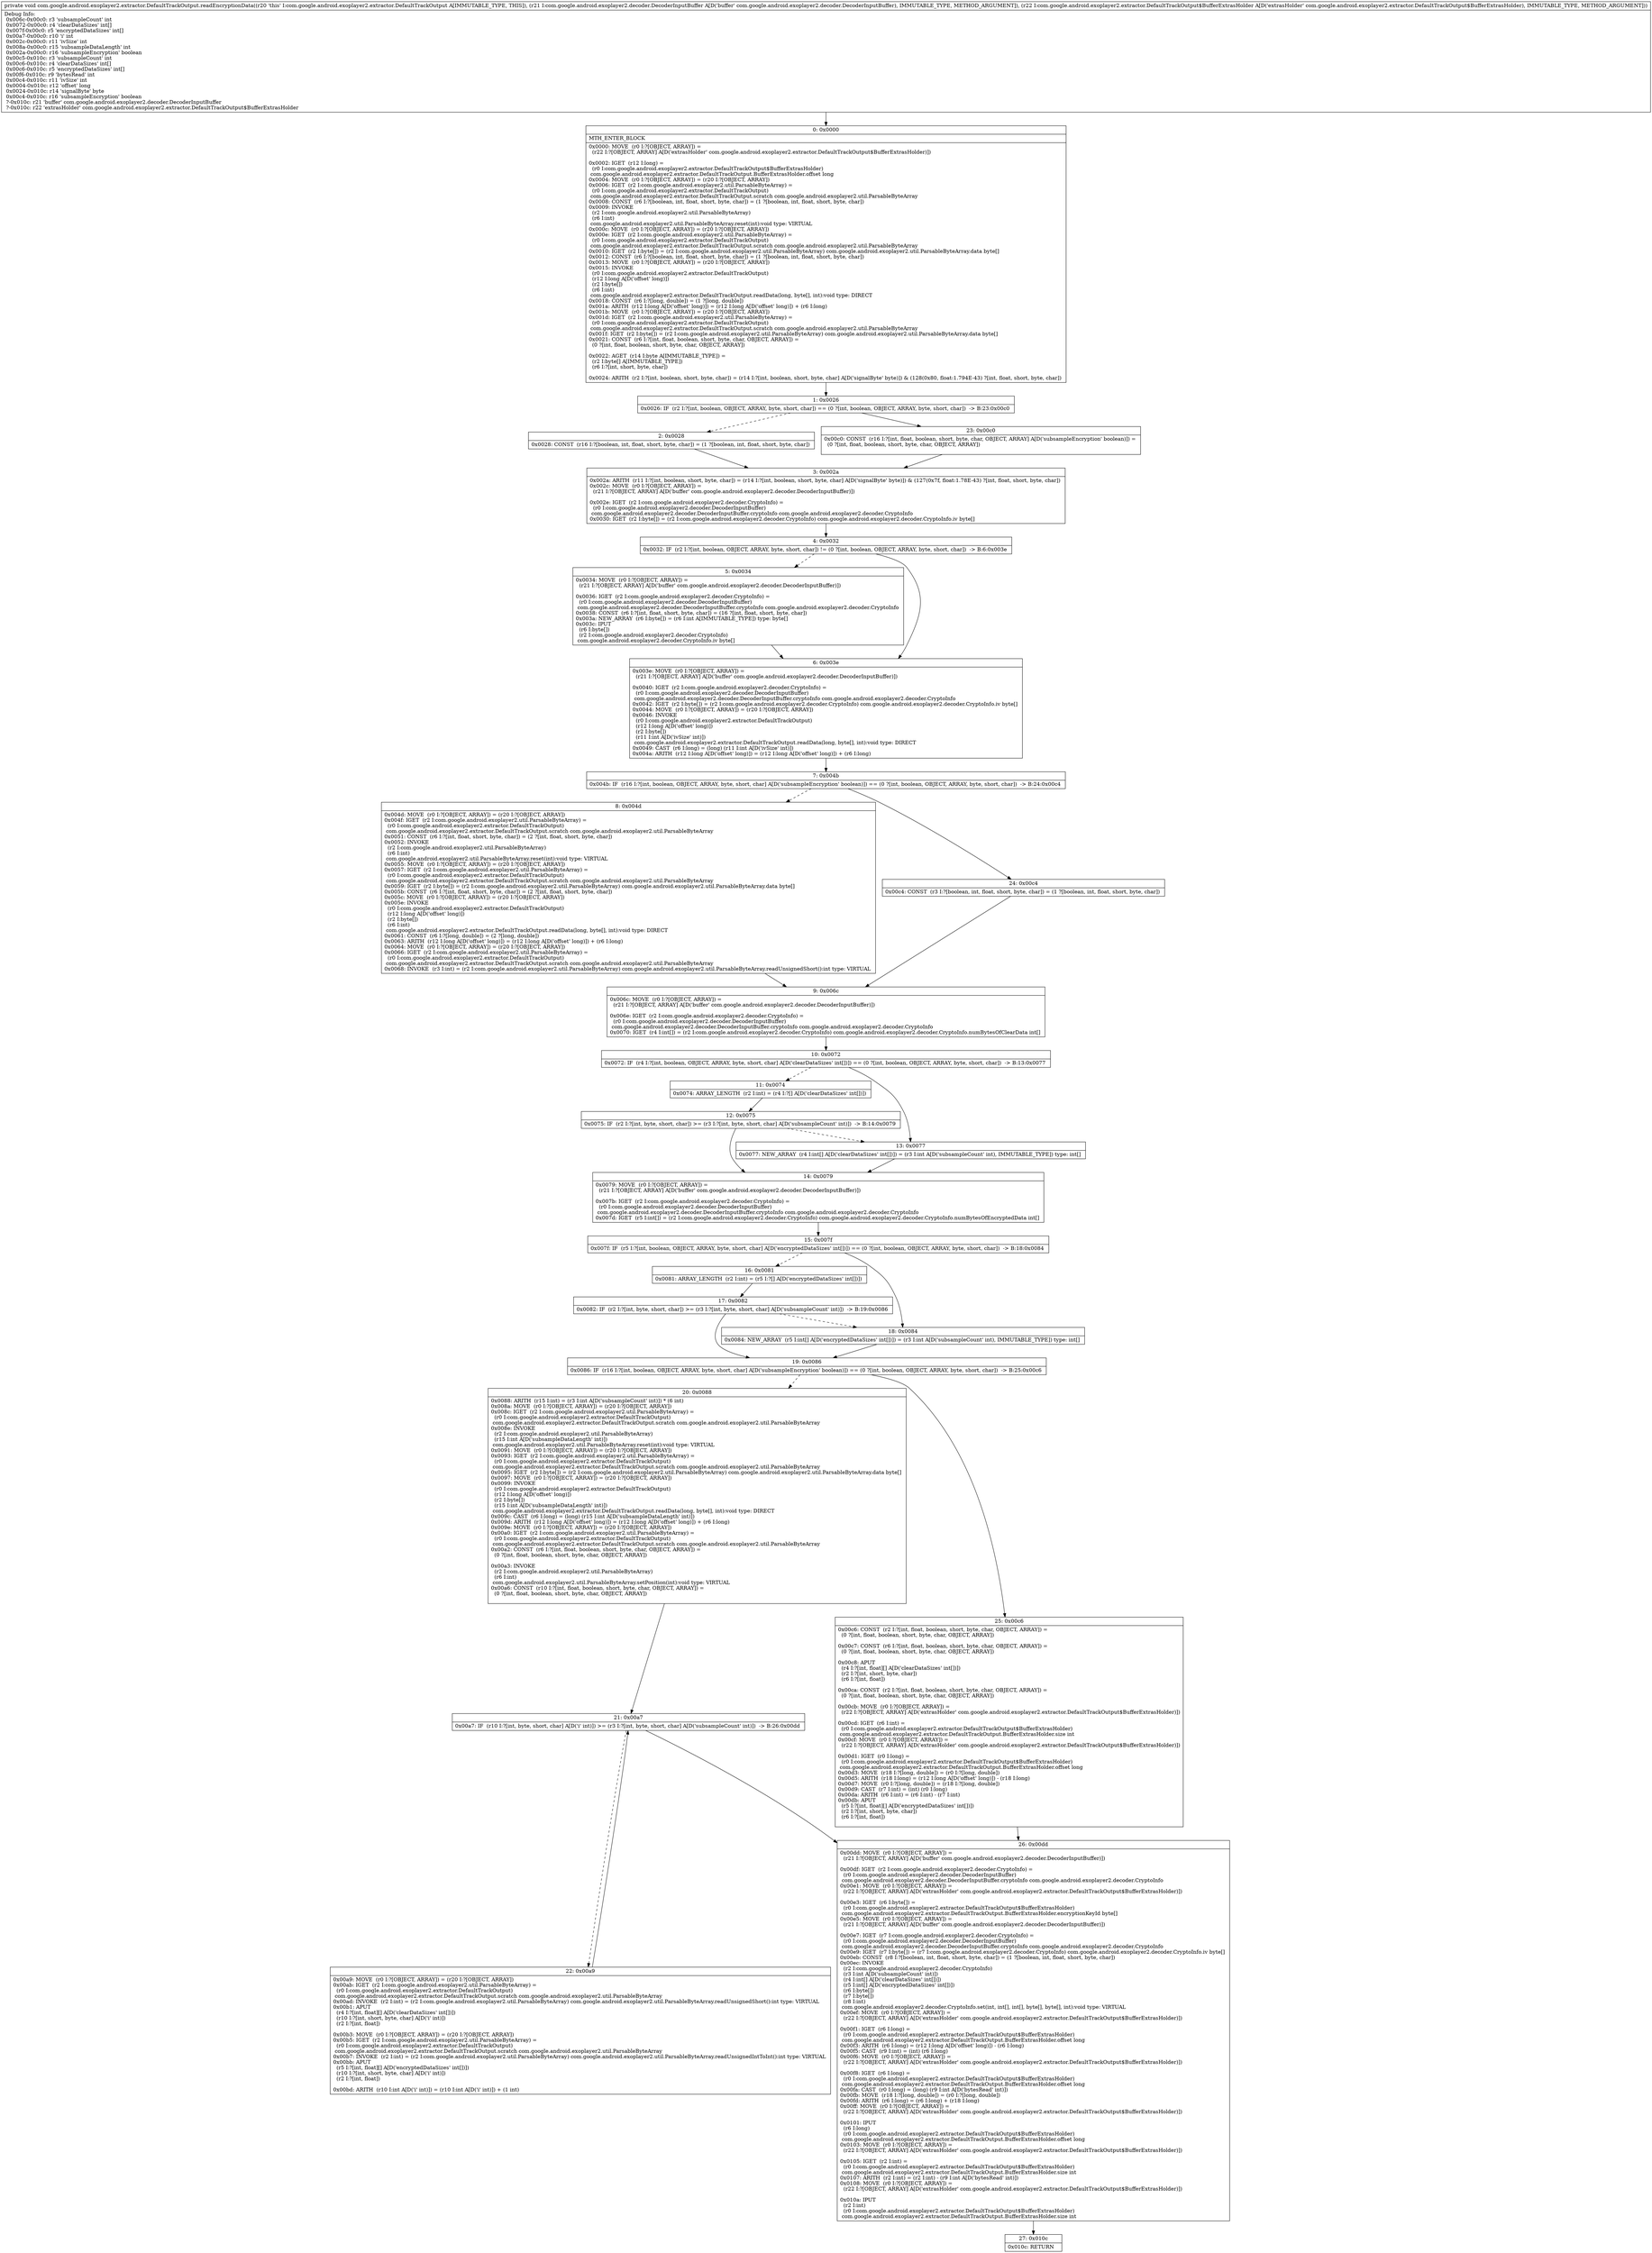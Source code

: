 digraph "CFG forcom.google.android.exoplayer2.extractor.DefaultTrackOutput.readEncryptionData(Lcom\/google\/android\/exoplayer2\/decoder\/DecoderInputBuffer;Lcom\/google\/android\/exoplayer2\/extractor\/DefaultTrackOutput$BufferExtrasHolder;)V" {
Node_0 [shape=record,label="{0\:\ 0x0000|MTH_ENTER_BLOCK\l|0x0000: MOVE  (r0 I:?[OBJECT, ARRAY]) = \l  (r22 I:?[OBJECT, ARRAY] A[D('extrasHolder' com.google.android.exoplayer2.extractor.DefaultTrackOutput$BufferExtrasHolder)])\l \l0x0002: IGET  (r12 I:long) = \l  (r0 I:com.google.android.exoplayer2.extractor.DefaultTrackOutput$BufferExtrasHolder)\l com.google.android.exoplayer2.extractor.DefaultTrackOutput.BufferExtrasHolder.offset long \l0x0004: MOVE  (r0 I:?[OBJECT, ARRAY]) = (r20 I:?[OBJECT, ARRAY]) \l0x0006: IGET  (r2 I:com.google.android.exoplayer2.util.ParsableByteArray) = \l  (r0 I:com.google.android.exoplayer2.extractor.DefaultTrackOutput)\l com.google.android.exoplayer2.extractor.DefaultTrackOutput.scratch com.google.android.exoplayer2.util.ParsableByteArray \l0x0008: CONST  (r6 I:?[boolean, int, float, short, byte, char]) = (1 ?[boolean, int, float, short, byte, char]) \l0x0009: INVOKE  \l  (r2 I:com.google.android.exoplayer2.util.ParsableByteArray)\l  (r6 I:int)\l com.google.android.exoplayer2.util.ParsableByteArray.reset(int):void type: VIRTUAL \l0x000c: MOVE  (r0 I:?[OBJECT, ARRAY]) = (r20 I:?[OBJECT, ARRAY]) \l0x000e: IGET  (r2 I:com.google.android.exoplayer2.util.ParsableByteArray) = \l  (r0 I:com.google.android.exoplayer2.extractor.DefaultTrackOutput)\l com.google.android.exoplayer2.extractor.DefaultTrackOutput.scratch com.google.android.exoplayer2.util.ParsableByteArray \l0x0010: IGET  (r2 I:byte[]) = (r2 I:com.google.android.exoplayer2.util.ParsableByteArray) com.google.android.exoplayer2.util.ParsableByteArray.data byte[] \l0x0012: CONST  (r6 I:?[boolean, int, float, short, byte, char]) = (1 ?[boolean, int, float, short, byte, char]) \l0x0013: MOVE  (r0 I:?[OBJECT, ARRAY]) = (r20 I:?[OBJECT, ARRAY]) \l0x0015: INVOKE  \l  (r0 I:com.google.android.exoplayer2.extractor.DefaultTrackOutput)\l  (r12 I:long A[D('offset' long)])\l  (r2 I:byte[])\l  (r6 I:int)\l com.google.android.exoplayer2.extractor.DefaultTrackOutput.readData(long, byte[], int):void type: DIRECT \l0x0018: CONST  (r6 I:?[long, double]) = (1 ?[long, double]) \l0x001a: ARITH  (r12 I:long A[D('offset' long)]) = (r12 I:long A[D('offset' long)]) + (r6 I:long) \l0x001b: MOVE  (r0 I:?[OBJECT, ARRAY]) = (r20 I:?[OBJECT, ARRAY]) \l0x001d: IGET  (r2 I:com.google.android.exoplayer2.util.ParsableByteArray) = \l  (r0 I:com.google.android.exoplayer2.extractor.DefaultTrackOutput)\l com.google.android.exoplayer2.extractor.DefaultTrackOutput.scratch com.google.android.exoplayer2.util.ParsableByteArray \l0x001f: IGET  (r2 I:byte[]) = (r2 I:com.google.android.exoplayer2.util.ParsableByteArray) com.google.android.exoplayer2.util.ParsableByteArray.data byte[] \l0x0021: CONST  (r6 I:?[int, float, boolean, short, byte, char, OBJECT, ARRAY]) = \l  (0 ?[int, float, boolean, short, byte, char, OBJECT, ARRAY])\l \l0x0022: AGET  (r14 I:byte A[IMMUTABLE_TYPE]) = \l  (r2 I:byte[] A[IMMUTABLE_TYPE])\l  (r6 I:?[int, short, byte, char])\l \l0x0024: ARITH  (r2 I:?[int, boolean, short, byte, char]) = (r14 I:?[int, boolean, short, byte, char] A[D('signalByte' byte)]) & (128(0x80, float:1.794E\-43) ?[int, float, short, byte, char]) \l}"];
Node_1 [shape=record,label="{1\:\ 0x0026|0x0026: IF  (r2 I:?[int, boolean, OBJECT, ARRAY, byte, short, char]) == (0 ?[int, boolean, OBJECT, ARRAY, byte, short, char])  \-\> B:23:0x00c0 \l}"];
Node_2 [shape=record,label="{2\:\ 0x0028|0x0028: CONST  (r16 I:?[boolean, int, float, short, byte, char]) = (1 ?[boolean, int, float, short, byte, char]) \l}"];
Node_3 [shape=record,label="{3\:\ 0x002a|0x002a: ARITH  (r11 I:?[int, boolean, short, byte, char]) = (r14 I:?[int, boolean, short, byte, char] A[D('signalByte' byte)]) & (127(0x7f, float:1.78E\-43) ?[int, float, short, byte, char]) \l0x002c: MOVE  (r0 I:?[OBJECT, ARRAY]) = \l  (r21 I:?[OBJECT, ARRAY] A[D('buffer' com.google.android.exoplayer2.decoder.DecoderInputBuffer)])\l \l0x002e: IGET  (r2 I:com.google.android.exoplayer2.decoder.CryptoInfo) = \l  (r0 I:com.google.android.exoplayer2.decoder.DecoderInputBuffer)\l com.google.android.exoplayer2.decoder.DecoderInputBuffer.cryptoInfo com.google.android.exoplayer2.decoder.CryptoInfo \l0x0030: IGET  (r2 I:byte[]) = (r2 I:com.google.android.exoplayer2.decoder.CryptoInfo) com.google.android.exoplayer2.decoder.CryptoInfo.iv byte[] \l}"];
Node_4 [shape=record,label="{4\:\ 0x0032|0x0032: IF  (r2 I:?[int, boolean, OBJECT, ARRAY, byte, short, char]) != (0 ?[int, boolean, OBJECT, ARRAY, byte, short, char])  \-\> B:6:0x003e \l}"];
Node_5 [shape=record,label="{5\:\ 0x0034|0x0034: MOVE  (r0 I:?[OBJECT, ARRAY]) = \l  (r21 I:?[OBJECT, ARRAY] A[D('buffer' com.google.android.exoplayer2.decoder.DecoderInputBuffer)])\l \l0x0036: IGET  (r2 I:com.google.android.exoplayer2.decoder.CryptoInfo) = \l  (r0 I:com.google.android.exoplayer2.decoder.DecoderInputBuffer)\l com.google.android.exoplayer2.decoder.DecoderInputBuffer.cryptoInfo com.google.android.exoplayer2.decoder.CryptoInfo \l0x0038: CONST  (r6 I:?[int, float, short, byte, char]) = (16 ?[int, float, short, byte, char]) \l0x003a: NEW_ARRAY  (r6 I:byte[]) = (r6 I:int A[IMMUTABLE_TYPE]) type: byte[] \l0x003c: IPUT  \l  (r6 I:byte[])\l  (r2 I:com.google.android.exoplayer2.decoder.CryptoInfo)\l com.google.android.exoplayer2.decoder.CryptoInfo.iv byte[] \l}"];
Node_6 [shape=record,label="{6\:\ 0x003e|0x003e: MOVE  (r0 I:?[OBJECT, ARRAY]) = \l  (r21 I:?[OBJECT, ARRAY] A[D('buffer' com.google.android.exoplayer2.decoder.DecoderInputBuffer)])\l \l0x0040: IGET  (r2 I:com.google.android.exoplayer2.decoder.CryptoInfo) = \l  (r0 I:com.google.android.exoplayer2.decoder.DecoderInputBuffer)\l com.google.android.exoplayer2.decoder.DecoderInputBuffer.cryptoInfo com.google.android.exoplayer2.decoder.CryptoInfo \l0x0042: IGET  (r2 I:byte[]) = (r2 I:com.google.android.exoplayer2.decoder.CryptoInfo) com.google.android.exoplayer2.decoder.CryptoInfo.iv byte[] \l0x0044: MOVE  (r0 I:?[OBJECT, ARRAY]) = (r20 I:?[OBJECT, ARRAY]) \l0x0046: INVOKE  \l  (r0 I:com.google.android.exoplayer2.extractor.DefaultTrackOutput)\l  (r12 I:long A[D('offset' long)])\l  (r2 I:byte[])\l  (r11 I:int A[D('ivSize' int)])\l com.google.android.exoplayer2.extractor.DefaultTrackOutput.readData(long, byte[], int):void type: DIRECT \l0x0049: CAST  (r6 I:long) = (long) (r11 I:int A[D('ivSize' int)]) \l0x004a: ARITH  (r12 I:long A[D('offset' long)]) = (r12 I:long A[D('offset' long)]) + (r6 I:long) \l}"];
Node_7 [shape=record,label="{7\:\ 0x004b|0x004b: IF  (r16 I:?[int, boolean, OBJECT, ARRAY, byte, short, char] A[D('subsampleEncryption' boolean)]) == (0 ?[int, boolean, OBJECT, ARRAY, byte, short, char])  \-\> B:24:0x00c4 \l}"];
Node_8 [shape=record,label="{8\:\ 0x004d|0x004d: MOVE  (r0 I:?[OBJECT, ARRAY]) = (r20 I:?[OBJECT, ARRAY]) \l0x004f: IGET  (r2 I:com.google.android.exoplayer2.util.ParsableByteArray) = \l  (r0 I:com.google.android.exoplayer2.extractor.DefaultTrackOutput)\l com.google.android.exoplayer2.extractor.DefaultTrackOutput.scratch com.google.android.exoplayer2.util.ParsableByteArray \l0x0051: CONST  (r6 I:?[int, float, short, byte, char]) = (2 ?[int, float, short, byte, char]) \l0x0052: INVOKE  \l  (r2 I:com.google.android.exoplayer2.util.ParsableByteArray)\l  (r6 I:int)\l com.google.android.exoplayer2.util.ParsableByteArray.reset(int):void type: VIRTUAL \l0x0055: MOVE  (r0 I:?[OBJECT, ARRAY]) = (r20 I:?[OBJECT, ARRAY]) \l0x0057: IGET  (r2 I:com.google.android.exoplayer2.util.ParsableByteArray) = \l  (r0 I:com.google.android.exoplayer2.extractor.DefaultTrackOutput)\l com.google.android.exoplayer2.extractor.DefaultTrackOutput.scratch com.google.android.exoplayer2.util.ParsableByteArray \l0x0059: IGET  (r2 I:byte[]) = (r2 I:com.google.android.exoplayer2.util.ParsableByteArray) com.google.android.exoplayer2.util.ParsableByteArray.data byte[] \l0x005b: CONST  (r6 I:?[int, float, short, byte, char]) = (2 ?[int, float, short, byte, char]) \l0x005c: MOVE  (r0 I:?[OBJECT, ARRAY]) = (r20 I:?[OBJECT, ARRAY]) \l0x005e: INVOKE  \l  (r0 I:com.google.android.exoplayer2.extractor.DefaultTrackOutput)\l  (r12 I:long A[D('offset' long)])\l  (r2 I:byte[])\l  (r6 I:int)\l com.google.android.exoplayer2.extractor.DefaultTrackOutput.readData(long, byte[], int):void type: DIRECT \l0x0061: CONST  (r6 I:?[long, double]) = (2 ?[long, double]) \l0x0063: ARITH  (r12 I:long A[D('offset' long)]) = (r12 I:long A[D('offset' long)]) + (r6 I:long) \l0x0064: MOVE  (r0 I:?[OBJECT, ARRAY]) = (r20 I:?[OBJECT, ARRAY]) \l0x0066: IGET  (r2 I:com.google.android.exoplayer2.util.ParsableByteArray) = \l  (r0 I:com.google.android.exoplayer2.extractor.DefaultTrackOutput)\l com.google.android.exoplayer2.extractor.DefaultTrackOutput.scratch com.google.android.exoplayer2.util.ParsableByteArray \l0x0068: INVOKE  (r3 I:int) = (r2 I:com.google.android.exoplayer2.util.ParsableByteArray) com.google.android.exoplayer2.util.ParsableByteArray.readUnsignedShort():int type: VIRTUAL \l}"];
Node_9 [shape=record,label="{9\:\ 0x006c|0x006c: MOVE  (r0 I:?[OBJECT, ARRAY]) = \l  (r21 I:?[OBJECT, ARRAY] A[D('buffer' com.google.android.exoplayer2.decoder.DecoderInputBuffer)])\l \l0x006e: IGET  (r2 I:com.google.android.exoplayer2.decoder.CryptoInfo) = \l  (r0 I:com.google.android.exoplayer2.decoder.DecoderInputBuffer)\l com.google.android.exoplayer2.decoder.DecoderInputBuffer.cryptoInfo com.google.android.exoplayer2.decoder.CryptoInfo \l0x0070: IGET  (r4 I:int[]) = (r2 I:com.google.android.exoplayer2.decoder.CryptoInfo) com.google.android.exoplayer2.decoder.CryptoInfo.numBytesOfClearData int[] \l}"];
Node_10 [shape=record,label="{10\:\ 0x0072|0x0072: IF  (r4 I:?[int, boolean, OBJECT, ARRAY, byte, short, char] A[D('clearDataSizes' int[])]) == (0 ?[int, boolean, OBJECT, ARRAY, byte, short, char])  \-\> B:13:0x0077 \l}"];
Node_11 [shape=record,label="{11\:\ 0x0074|0x0074: ARRAY_LENGTH  (r2 I:int) = (r4 I:?[] A[D('clearDataSizes' int[])]) \l}"];
Node_12 [shape=record,label="{12\:\ 0x0075|0x0075: IF  (r2 I:?[int, byte, short, char]) \>= (r3 I:?[int, byte, short, char] A[D('subsampleCount' int)])  \-\> B:14:0x0079 \l}"];
Node_13 [shape=record,label="{13\:\ 0x0077|0x0077: NEW_ARRAY  (r4 I:int[] A[D('clearDataSizes' int[])]) = (r3 I:int A[D('subsampleCount' int), IMMUTABLE_TYPE]) type: int[] \l}"];
Node_14 [shape=record,label="{14\:\ 0x0079|0x0079: MOVE  (r0 I:?[OBJECT, ARRAY]) = \l  (r21 I:?[OBJECT, ARRAY] A[D('buffer' com.google.android.exoplayer2.decoder.DecoderInputBuffer)])\l \l0x007b: IGET  (r2 I:com.google.android.exoplayer2.decoder.CryptoInfo) = \l  (r0 I:com.google.android.exoplayer2.decoder.DecoderInputBuffer)\l com.google.android.exoplayer2.decoder.DecoderInputBuffer.cryptoInfo com.google.android.exoplayer2.decoder.CryptoInfo \l0x007d: IGET  (r5 I:int[]) = (r2 I:com.google.android.exoplayer2.decoder.CryptoInfo) com.google.android.exoplayer2.decoder.CryptoInfo.numBytesOfEncryptedData int[] \l}"];
Node_15 [shape=record,label="{15\:\ 0x007f|0x007f: IF  (r5 I:?[int, boolean, OBJECT, ARRAY, byte, short, char] A[D('encryptedDataSizes' int[])]) == (0 ?[int, boolean, OBJECT, ARRAY, byte, short, char])  \-\> B:18:0x0084 \l}"];
Node_16 [shape=record,label="{16\:\ 0x0081|0x0081: ARRAY_LENGTH  (r2 I:int) = (r5 I:?[] A[D('encryptedDataSizes' int[])]) \l}"];
Node_17 [shape=record,label="{17\:\ 0x0082|0x0082: IF  (r2 I:?[int, byte, short, char]) \>= (r3 I:?[int, byte, short, char] A[D('subsampleCount' int)])  \-\> B:19:0x0086 \l}"];
Node_18 [shape=record,label="{18\:\ 0x0084|0x0084: NEW_ARRAY  (r5 I:int[] A[D('encryptedDataSizes' int[])]) = (r3 I:int A[D('subsampleCount' int), IMMUTABLE_TYPE]) type: int[] \l}"];
Node_19 [shape=record,label="{19\:\ 0x0086|0x0086: IF  (r16 I:?[int, boolean, OBJECT, ARRAY, byte, short, char] A[D('subsampleEncryption' boolean)]) == (0 ?[int, boolean, OBJECT, ARRAY, byte, short, char])  \-\> B:25:0x00c6 \l}"];
Node_20 [shape=record,label="{20\:\ 0x0088|0x0088: ARITH  (r15 I:int) = (r3 I:int A[D('subsampleCount' int)]) * (6 int) \l0x008a: MOVE  (r0 I:?[OBJECT, ARRAY]) = (r20 I:?[OBJECT, ARRAY]) \l0x008c: IGET  (r2 I:com.google.android.exoplayer2.util.ParsableByteArray) = \l  (r0 I:com.google.android.exoplayer2.extractor.DefaultTrackOutput)\l com.google.android.exoplayer2.extractor.DefaultTrackOutput.scratch com.google.android.exoplayer2.util.ParsableByteArray \l0x008e: INVOKE  \l  (r2 I:com.google.android.exoplayer2.util.ParsableByteArray)\l  (r15 I:int A[D('subsampleDataLength' int)])\l com.google.android.exoplayer2.util.ParsableByteArray.reset(int):void type: VIRTUAL \l0x0091: MOVE  (r0 I:?[OBJECT, ARRAY]) = (r20 I:?[OBJECT, ARRAY]) \l0x0093: IGET  (r2 I:com.google.android.exoplayer2.util.ParsableByteArray) = \l  (r0 I:com.google.android.exoplayer2.extractor.DefaultTrackOutput)\l com.google.android.exoplayer2.extractor.DefaultTrackOutput.scratch com.google.android.exoplayer2.util.ParsableByteArray \l0x0095: IGET  (r2 I:byte[]) = (r2 I:com.google.android.exoplayer2.util.ParsableByteArray) com.google.android.exoplayer2.util.ParsableByteArray.data byte[] \l0x0097: MOVE  (r0 I:?[OBJECT, ARRAY]) = (r20 I:?[OBJECT, ARRAY]) \l0x0099: INVOKE  \l  (r0 I:com.google.android.exoplayer2.extractor.DefaultTrackOutput)\l  (r12 I:long A[D('offset' long)])\l  (r2 I:byte[])\l  (r15 I:int A[D('subsampleDataLength' int)])\l com.google.android.exoplayer2.extractor.DefaultTrackOutput.readData(long, byte[], int):void type: DIRECT \l0x009c: CAST  (r6 I:long) = (long) (r15 I:int A[D('subsampleDataLength' int)]) \l0x009d: ARITH  (r12 I:long A[D('offset' long)]) = (r12 I:long A[D('offset' long)]) + (r6 I:long) \l0x009e: MOVE  (r0 I:?[OBJECT, ARRAY]) = (r20 I:?[OBJECT, ARRAY]) \l0x00a0: IGET  (r2 I:com.google.android.exoplayer2.util.ParsableByteArray) = \l  (r0 I:com.google.android.exoplayer2.extractor.DefaultTrackOutput)\l com.google.android.exoplayer2.extractor.DefaultTrackOutput.scratch com.google.android.exoplayer2.util.ParsableByteArray \l0x00a2: CONST  (r6 I:?[int, float, boolean, short, byte, char, OBJECT, ARRAY]) = \l  (0 ?[int, float, boolean, short, byte, char, OBJECT, ARRAY])\l \l0x00a3: INVOKE  \l  (r2 I:com.google.android.exoplayer2.util.ParsableByteArray)\l  (r6 I:int)\l com.google.android.exoplayer2.util.ParsableByteArray.setPosition(int):void type: VIRTUAL \l0x00a6: CONST  (r10 I:?[int, float, boolean, short, byte, char, OBJECT, ARRAY]) = \l  (0 ?[int, float, boolean, short, byte, char, OBJECT, ARRAY])\l \l}"];
Node_21 [shape=record,label="{21\:\ 0x00a7|0x00a7: IF  (r10 I:?[int, byte, short, char] A[D('i' int)]) \>= (r3 I:?[int, byte, short, char] A[D('subsampleCount' int)])  \-\> B:26:0x00dd \l}"];
Node_22 [shape=record,label="{22\:\ 0x00a9|0x00a9: MOVE  (r0 I:?[OBJECT, ARRAY]) = (r20 I:?[OBJECT, ARRAY]) \l0x00ab: IGET  (r2 I:com.google.android.exoplayer2.util.ParsableByteArray) = \l  (r0 I:com.google.android.exoplayer2.extractor.DefaultTrackOutput)\l com.google.android.exoplayer2.extractor.DefaultTrackOutput.scratch com.google.android.exoplayer2.util.ParsableByteArray \l0x00ad: INVOKE  (r2 I:int) = (r2 I:com.google.android.exoplayer2.util.ParsableByteArray) com.google.android.exoplayer2.util.ParsableByteArray.readUnsignedShort():int type: VIRTUAL \l0x00b1: APUT  \l  (r4 I:?[int, float][] A[D('clearDataSizes' int[])])\l  (r10 I:?[int, short, byte, char] A[D('i' int)])\l  (r2 I:?[int, float])\l \l0x00b3: MOVE  (r0 I:?[OBJECT, ARRAY]) = (r20 I:?[OBJECT, ARRAY]) \l0x00b5: IGET  (r2 I:com.google.android.exoplayer2.util.ParsableByteArray) = \l  (r0 I:com.google.android.exoplayer2.extractor.DefaultTrackOutput)\l com.google.android.exoplayer2.extractor.DefaultTrackOutput.scratch com.google.android.exoplayer2.util.ParsableByteArray \l0x00b7: INVOKE  (r2 I:int) = (r2 I:com.google.android.exoplayer2.util.ParsableByteArray) com.google.android.exoplayer2.util.ParsableByteArray.readUnsignedIntToInt():int type: VIRTUAL \l0x00bb: APUT  \l  (r5 I:?[int, float][] A[D('encryptedDataSizes' int[])])\l  (r10 I:?[int, short, byte, char] A[D('i' int)])\l  (r2 I:?[int, float])\l \l0x00bd: ARITH  (r10 I:int A[D('i' int)]) = (r10 I:int A[D('i' int)]) + (1 int) \l}"];
Node_23 [shape=record,label="{23\:\ 0x00c0|0x00c0: CONST  (r16 I:?[int, float, boolean, short, byte, char, OBJECT, ARRAY] A[D('subsampleEncryption' boolean)]) = \l  (0 ?[int, float, boolean, short, byte, char, OBJECT, ARRAY])\l \l}"];
Node_24 [shape=record,label="{24\:\ 0x00c4|0x00c4: CONST  (r3 I:?[boolean, int, float, short, byte, char]) = (1 ?[boolean, int, float, short, byte, char]) \l}"];
Node_25 [shape=record,label="{25\:\ 0x00c6|0x00c6: CONST  (r2 I:?[int, float, boolean, short, byte, char, OBJECT, ARRAY]) = \l  (0 ?[int, float, boolean, short, byte, char, OBJECT, ARRAY])\l \l0x00c7: CONST  (r6 I:?[int, float, boolean, short, byte, char, OBJECT, ARRAY]) = \l  (0 ?[int, float, boolean, short, byte, char, OBJECT, ARRAY])\l \l0x00c8: APUT  \l  (r4 I:?[int, float][] A[D('clearDataSizes' int[])])\l  (r2 I:?[int, short, byte, char])\l  (r6 I:?[int, float])\l \l0x00ca: CONST  (r2 I:?[int, float, boolean, short, byte, char, OBJECT, ARRAY]) = \l  (0 ?[int, float, boolean, short, byte, char, OBJECT, ARRAY])\l \l0x00cb: MOVE  (r0 I:?[OBJECT, ARRAY]) = \l  (r22 I:?[OBJECT, ARRAY] A[D('extrasHolder' com.google.android.exoplayer2.extractor.DefaultTrackOutput$BufferExtrasHolder)])\l \l0x00cd: IGET  (r6 I:int) = \l  (r0 I:com.google.android.exoplayer2.extractor.DefaultTrackOutput$BufferExtrasHolder)\l com.google.android.exoplayer2.extractor.DefaultTrackOutput.BufferExtrasHolder.size int \l0x00cf: MOVE  (r0 I:?[OBJECT, ARRAY]) = \l  (r22 I:?[OBJECT, ARRAY] A[D('extrasHolder' com.google.android.exoplayer2.extractor.DefaultTrackOutput$BufferExtrasHolder)])\l \l0x00d1: IGET  (r0 I:long) = \l  (r0 I:com.google.android.exoplayer2.extractor.DefaultTrackOutput$BufferExtrasHolder)\l com.google.android.exoplayer2.extractor.DefaultTrackOutput.BufferExtrasHolder.offset long \l0x00d3: MOVE  (r18 I:?[long, double]) = (r0 I:?[long, double]) \l0x00d5: ARITH  (r18 I:long) = (r12 I:long A[D('offset' long)]) \- (r18 I:long) \l0x00d7: MOVE  (r0 I:?[long, double]) = (r18 I:?[long, double]) \l0x00d9: CAST  (r7 I:int) = (int) (r0 I:long) \l0x00da: ARITH  (r6 I:int) = (r6 I:int) \- (r7 I:int) \l0x00db: APUT  \l  (r5 I:?[int, float][] A[D('encryptedDataSizes' int[])])\l  (r2 I:?[int, short, byte, char])\l  (r6 I:?[int, float])\l \l}"];
Node_26 [shape=record,label="{26\:\ 0x00dd|0x00dd: MOVE  (r0 I:?[OBJECT, ARRAY]) = \l  (r21 I:?[OBJECT, ARRAY] A[D('buffer' com.google.android.exoplayer2.decoder.DecoderInputBuffer)])\l \l0x00df: IGET  (r2 I:com.google.android.exoplayer2.decoder.CryptoInfo) = \l  (r0 I:com.google.android.exoplayer2.decoder.DecoderInputBuffer)\l com.google.android.exoplayer2.decoder.DecoderInputBuffer.cryptoInfo com.google.android.exoplayer2.decoder.CryptoInfo \l0x00e1: MOVE  (r0 I:?[OBJECT, ARRAY]) = \l  (r22 I:?[OBJECT, ARRAY] A[D('extrasHolder' com.google.android.exoplayer2.extractor.DefaultTrackOutput$BufferExtrasHolder)])\l \l0x00e3: IGET  (r6 I:byte[]) = \l  (r0 I:com.google.android.exoplayer2.extractor.DefaultTrackOutput$BufferExtrasHolder)\l com.google.android.exoplayer2.extractor.DefaultTrackOutput.BufferExtrasHolder.encryptionKeyId byte[] \l0x00e5: MOVE  (r0 I:?[OBJECT, ARRAY]) = \l  (r21 I:?[OBJECT, ARRAY] A[D('buffer' com.google.android.exoplayer2.decoder.DecoderInputBuffer)])\l \l0x00e7: IGET  (r7 I:com.google.android.exoplayer2.decoder.CryptoInfo) = \l  (r0 I:com.google.android.exoplayer2.decoder.DecoderInputBuffer)\l com.google.android.exoplayer2.decoder.DecoderInputBuffer.cryptoInfo com.google.android.exoplayer2.decoder.CryptoInfo \l0x00e9: IGET  (r7 I:byte[]) = (r7 I:com.google.android.exoplayer2.decoder.CryptoInfo) com.google.android.exoplayer2.decoder.CryptoInfo.iv byte[] \l0x00eb: CONST  (r8 I:?[boolean, int, float, short, byte, char]) = (1 ?[boolean, int, float, short, byte, char]) \l0x00ec: INVOKE  \l  (r2 I:com.google.android.exoplayer2.decoder.CryptoInfo)\l  (r3 I:int A[D('subsampleCount' int)])\l  (r4 I:int[] A[D('clearDataSizes' int[])])\l  (r5 I:int[] A[D('encryptedDataSizes' int[])])\l  (r6 I:byte[])\l  (r7 I:byte[])\l  (r8 I:int)\l com.google.android.exoplayer2.decoder.CryptoInfo.set(int, int[], int[], byte[], byte[], int):void type: VIRTUAL \l0x00ef: MOVE  (r0 I:?[OBJECT, ARRAY]) = \l  (r22 I:?[OBJECT, ARRAY] A[D('extrasHolder' com.google.android.exoplayer2.extractor.DefaultTrackOutput$BufferExtrasHolder)])\l \l0x00f1: IGET  (r6 I:long) = \l  (r0 I:com.google.android.exoplayer2.extractor.DefaultTrackOutput$BufferExtrasHolder)\l com.google.android.exoplayer2.extractor.DefaultTrackOutput.BufferExtrasHolder.offset long \l0x00f3: ARITH  (r6 I:long) = (r12 I:long A[D('offset' long)]) \- (r6 I:long) \l0x00f5: CAST  (r9 I:int) = (int) (r6 I:long) \l0x00f6: MOVE  (r0 I:?[OBJECT, ARRAY]) = \l  (r22 I:?[OBJECT, ARRAY] A[D('extrasHolder' com.google.android.exoplayer2.extractor.DefaultTrackOutput$BufferExtrasHolder)])\l \l0x00f8: IGET  (r6 I:long) = \l  (r0 I:com.google.android.exoplayer2.extractor.DefaultTrackOutput$BufferExtrasHolder)\l com.google.android.exoplayer2.extractor.DefaultTrackOutput.BufferExtrasHolder.offset long \l0x00fa: CAST  (r0 I:long) = (long) (r9 I:int A[D('bytesRead' int)]) \l0x00fb: MOVE  (r18 I:?[long, double]) = (r0 I:?[long, double]) \l0x00fd: ARITH  (r6 I:long) = (r6 I:long) + (r18 I:long) \l0x00ff: MOVE  (r0 I:?[OBJECT, ARRAY]) = \l  (r22 I:?[OBJECT, ARRAY] A[D('extrasHolder' com.google.android.exoplayer2.extractor.DefaultTrackOutput$BufferExtrasHolder)])\l \l0x0101: IPUT  \l  (r6 I:long)\l  (r0 I:com.google.android.exoplayer2.extractor.DefaultTrackOutput$BufferExtrasHolder)\l com.google.android.exoplayer2.extractor.DefaultTrackOutput.BufferExtrasHolder.offset long \l0x0103: MOVE  (r0 I:?[OBJECT, ARRAY]) = \l  (r22 I:?[OBJECT, ARRAY] A[D('extrasHolder' com.google.android.exoplayer2.extractor.DefaultTrackOutput$BufferExtrasHolder)])\l \l0x0105: IGET  (r2 I:int) = \l  (r0 I:com.google.android.exoplayer2.extractor.DefaultTrackOutput$BufferExtrasHolder)\l com.google.android.exoplayer2.extractor.DefaultTrackOutput.BufferExtrasHolder.size int \l0x0107: ARITH  (r2 I:int) = (r2 I:int) \- (r9 I:int A[D('bytesRead' int)]) \l0x0108: MOVE  (r0 I:?[OBJECT, ARRAY]) = \l  (r22 I:?[OBJECT, ARRAY] A[D('extrasHolder' com.google.android.exoplayer2.extractor.DefaultTrackOutput$BufferExtrasHolder)])\l \l0x010a: IPUT  \l  (r2 I:int)\l  (r0 I:com.google.android.exoplayer2.extractor.DefaultTrackOutput$BufferExtrasHolder)\l com.google.android.exoplayer2.extractor.DefaultTrackOutput.BufferExtrasHolder.size int \l}"];
Node_27 [shape=record,label="{27\:\ 0x010c|0x010c: RETURN   \l}"];
MethodNode[shape=record,label="{private void com.google.android.exoplayer2.extractor.DefaultTrackOutput.readEncryptionData((r20 'this' I:com.google.android.exoplayer2.extractor.DefaultTrackOutput A[IMMUTABLE_TYPE, THIS]), (r21 I:com.google.android.exoplayer2.decoder.DecoderInputBuffer A[D('buffer' com.google.android.exoplayer2.decoder.DecoderInputBuffer), IMMUTABLE_TYPE, METHOD_ARGUMENT]), (r22 I:com.google.android.exoplayer2.extractor.DefaultTrackOutput$BufferExtrasHolder A[D('extrasHolder' com.google.android.exoplayer2.extractor.DefaultTrackOutput$BufferExtrasHolder), IMMUTABLE_TYPE, METHOD_ARGUMENT]))  | Debug Info:\l  0x006c\-0x00c0: r3 'subsampleCount' int\l  0x0072\-0x00c0: r4 'clearDataSizes' int[]\l  0x007f\-0x00c0: r5 'encryptedDataSizes' int[]\l  0x00a7\-0x00c0: r10 'i' int\l  0x002c\-0x00c0: r11 'ivSize' int\l  0x008a\-0x00c0: r15 'subsampleDataLength' int\l  0x002a\-0x00c0: r16 'subsampleEncryption' boolean\l  0x00c5\-0x010c: r3 'subsampleCount' int\l  0x00c6\-0x010c: r4 'clearDataSizes' int[]\l  0x00c6\-0x010c: r5 'encryptedDataSizes' int[]\l  0x00f6\-0x010c: r9 'bytesRead' int\l  0x00c4\-0x010c: r11 'ivSize' int\l  0x0004\-0x010c: r12 'offset' long\l  0x0024\-0x010c: r14 'signalByte' byte\l  0x00c4\-0x010c: r16 'subsampleEncryption' boolean\l  ?\-0x010c: r21 'buffer' com.google.android.exoplayer2.decoder.DecoderInputBuffer\l  ?\-0x010c: r22 'extrasHolder' com.google.android.exoplayer2.extractor.DefaultTrackOutput$BufferExtrasHolder\l}"];
MethodNode -> Node_0;
Node_0 -> Node_1;
Node_1 -> Node_2[style=dashed];
Node_1 -> Node_23;
Node_2 -> Node_3;
Node_3 -> Node_4;
Node_4 -> Node_5[style=dashed];
Node_4 -> Node_6;
Node_5 -> Node_6;
Node_6 -> Node_7;
Node_7 -> Node_8[style=dashed];
Node_7 -> Node_24;
Node_8 -> Node_9;
Node_9 -> Node_10;
Node_10 -> Node_11[style=dashed];
Node_10 -> Node_13;
Node_11 -> Node_12;
Node_12 -> Node_13[style=dashed];
Node_12 -> Node_14;
Node_13 -> Node_14;
Node_14 -> Node_15;
Node_15 -> Node_16[style=dashed];
Node_15 -> Node_18;
Node_16 -> Node_17;
Node_17 -> Node_18[style=dashed];
Node_17 -> Node_19;
Node_18 -> Node_19;
Node_19 -> Node_20[style=dashed];
Node_19 -> Node_25;
Node_20 -> Node_21;
Node_21 -> Node_22[style=dashed];
Node_21 -> Node_26;
Node_22 -> Node_21;
Node_23 -> Node_3;
Node_24 -> Node_9;
Node_25 -> Node_26;
Node_26 -> Node_27;
}

